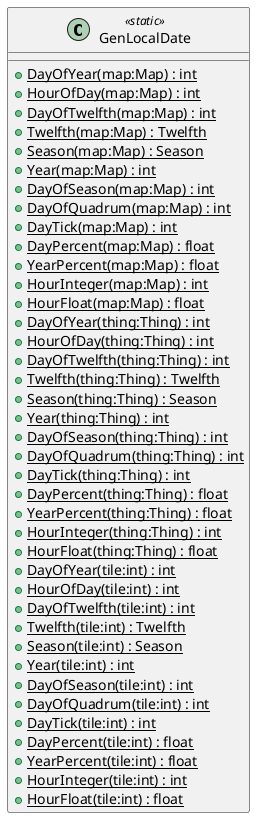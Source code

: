 @startuml
class GenLocalDate <<static>> {
    + {static} DayOfYear(map:Map) : int
    + {static} HourOfDay(map:Map) : int
    + {static} DayOfTwelfth(map:Map) : int
    + {static} Twelfth(map:Map) : Twelfth
    + {static} Season(map:Map) : Season
    + {static} Year(map:Map) : int
    + {static} DayOfSeason(map:Map) : int
    + {static} DayOfQuadrum(map:Map) : int
    + {static} DayTick(map:Map) : int
    + {static} DayPercent(map:Map) : float
    + {static} YearPercent(map:Map) : float
    + {static} HourInteger(map:Map) : int
    + {static} HourFloat(map:Map) : float
    + {static} DayOfYear(thing:Thing) : int
    + {static} HourOfDay(thing:Thing) : int
    + {static} DayOfTwelfth(thing:Thing) : int
    + {static} Twelfth(thing:Thing) : Twelfth
    + {static} Season(thing:Thing) : Season
    + {static} Year(thing:Thing) : int
    + {static} DayOfSeason(thing:Thing) : int
    + {static} DayOfQuadrum(thing:Thing) : int
    + {static} DayTick(thing:Thing) : int
    + {static} DayPercent(thing:Thing) : float
    + {static} YearPercent(thing:Thing) : float
    + {static} HourInteger(thing:Thing) : int
    + {static} HourFloat(thing:Thing) : float
    + {static} DayOfYear(tile:int) : int
    + {static} HourOfDay(tile:int) : int
    + {static} DayOfTwelfth(tile:int) : int
    + {static} Twelfth(tile:int) : Twelfth
    + {static} Season(tile:int) : Season
    + {static} Year(tile:int) : int
    + {static} DayOfSeason(tile:int) : int
    + {static} DayOfQuadrum(tile:int) : int
    + {static} DayTick(tile:int) : int
    + {static} DayPercent(tile:int) : float
    + {static} YearPercent(tile:int) : float
    + {static} HourInteger(tile:int) : int
    + {static} HourFloat(tile:int) : float
}
@enduml
